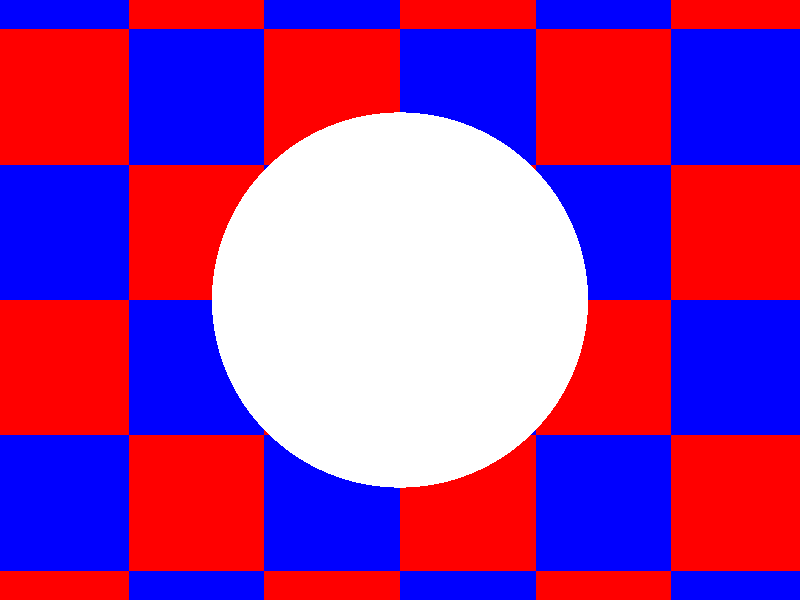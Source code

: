 #include"colors.inc"
#include"shapes.inc"
#include"glass.inc"

camera{
  location<0,8,0>
  look_at<0,0,0>
  angle 30
}

light_source{ <-10,10,-10> color White }
light_source{ <10,10,-10> color White }

object{
  Sphere
  pigment{color Clear}
  finish{ F_Glass1 }
  interior{
    I_Glass1
    fade_color Col_Emerald_03
    ior 1.0
  }
}

object{
  Plane_XZ
  pigment{checker color Red,Blue}
  translate <0,-3,0>
}